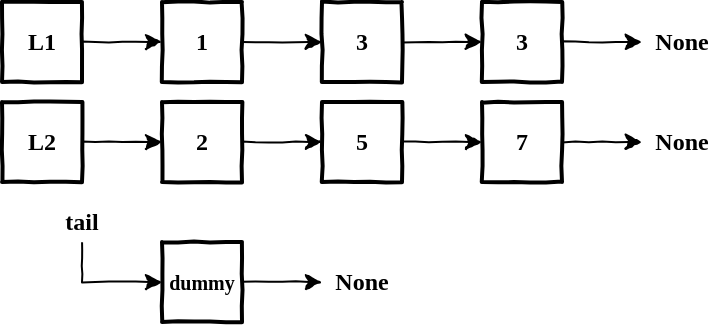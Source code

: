 <mxfile version="12.0.2" type="github" pages="1"><diagram id="EcP9DcWtl1fWHx07Um3-" name="Page-1"><mxGraphModel dx="481" dy="297" grid="1" gridSize="10" guides="1" tooltips="1" connect="1" arrows="1" fold="1" page="1" pageScale="1" pageWidth="850" pageHeight="1100" math="0" shadow="0"><root><mxCell id="0"/><mxCell id="1" parent="0"/><mxCell id="IUPr6BPMt6sLGLVUetB7-13" value="" style="edgeStyle=orthogonalEdgeStyle;rounded=0;orthogonalLoop=1;jettySize=auto;html=1;comic=1;" edge="1" parent="1" source="IUPr6BPMt6sLGLVUetB7-3" target="IUPr6BPMt6sLGLVUetB7-12"><mxGeometry relative="1" as="geometry"/></mxCell><mxCell id="IUPr6BPMt6sLGLVUetB7-3" value="L1" style="html=1;whiteSpace=wrap;comic=1;strokeWidth=2;fontFamily=Comic Sans MS;fontStyle=1;" vertex="1" parent="1"><mxGeometry x="40" y="120" width="40" height="40" as="geometry"/></mxCell><mxCell id="IUPr6BPMt6sLGLVUetB7-15" value="" style="edgeStyle=orthogonalEdgeStyle;rounded=0;orthogonalLoop=1;jettySize=auto;html=1;comic=1;" edge="1" parent="1" source="IUPr6BPMt6sLGLVUetB7-12" target="IUPr6BPMt6sLGLVUetB7-14"><mxGeometry relative="1" as="geometry"/></mxCell><mxCell id="IUPr6BPMt6sLGLVUetB7-12" value="1" style="html=1;whiteSpace=wrap;comic=1;strokeWidth=2;fontFamily=Comic Sans MS;fontStyle=1;" vertex="1" parent="1"><mxGeometry x="120" y="120" width="40" height="40" as="geometry"/></mxCell><mxCell id="IUPr6BPMt6sLGLVUetB7-24" value="" style="edgeStyle=orthogonalEdgeStyle;rounded=0;orthogonalLoop=1;jettySize=auto;html=1;comic=1;" edge="1" parent="1" source="IUPr6BPMt6sLGLVUetB7-14" target="IUPr6BPMt6sLGLVUetB7-23"><mxGeometry relative="1" as="geometry"/></mxCell><mxCell id="IUPr6BPMt6sLGLVUetB7-14" value="3" style="html=1;whiteSpace=wrap;comic=1;strokeWidth=2;fontFamily=Comic Sans MS;fontStyle=1;" vertex="1" parent="1"><mxGeometry x="200" y="120" width="40" height="40" as="geometry"/></mxCell><mxCell id="IUPr6BPMt6sLGLVUetB7-31" value="" style="edgeStyle=orthogonalEdgeStyle;rounded=0;comic=1;orthogonalLoop=1;jettySize=auto;html=1;" edge="1" parent="1" source="IUPr6BPMt6sLGLVUetB7-23" target="IUPr6BPMt6sLGLVUetB7-30"><mxGeometry relative="1" as="geometry"/></mxCell><mxCell id="IUPr6BPMt6sLGLVUetB7-23" value="3" style="html=1;whiteSpace=wrap;comic=1;strokeWidth=2;fontFamily=Comic Sans MS;fontStyle=1;" vertex="1" parent="1"><mxGeometry x="280" y="120" width="40" height="40" as="geometry"/></mxCell><mxCell id="IUPr6BPMt6sLGLVUetB7-30" value="None" style="html=1;whiteSpace=wrap;comic=1;strokeWidth=2;fontFamily=Comic Sans MS;fontStyle=1;strokeColor=none;" vertex="1" parent="1"><mxGeometry x="360" y="120" width="40" height="40" as="geometry"/></mxCell><mxCell id="IUPr6BPMt6sLGLVUetB7-18" value="" style="edgeStyle=orthogonalEdgeStyle;rounded=0;orthogonalLoop=1;jettySize=auto;html=1;comic=1;" edge="1" parent="1" source="IUPr6BPMt6sLGLVUetB7-16" target="IUPr6BPMt6sLGLVUetB7-17"><mxGeometry relative="1" as="geometry"/></mxCell><mxCell id="IUPr6BPMt6sLGLVUetB7-16" value="L2" style="html=1;whiteSpace=wrap;comic=1;strokeWidth=2;fontFamily=Comic Sans MS;fontStyle=1;" vertex="1" parent="1"><mxGeometry x="40" y="170" width="40" height="40" as="geometry"/></mxCell><mxCell id="IUPr6BPMt6sLGLVUetB7-20" value="" style="edgeStyle=orthogonalEdgeStyle;rounded=0;orthogonalLoop=1;jettySize=auto;html=1;comic=1;" edge="1" parent="1" source="IUPr6BPMt6sLGLVUetB7-17" target="IUPr6BPMt6sLGLVUetB7-19"><mxGeometry relative="1" as="geometry"/></mxCell><mxCell id="IUPr6BPMt6sLGLVUetB7-17" value="2" style="html=1;whiteSpace=wrap;comic=1;strokeWidth=2;fontFamily=Comic Sans MS;fontStyle=1;" vertex="1" parent="1"><mxGeometry x="120" y="170" width="40" height="40" as="geometry"/></mxCell><mxCell id="IUPr6BPMt6sLGLVUetB7-22" value="" style="edgeStyle=orthogonalEdgeStyle;rounded=0;orthogonalLoop=1;jettySize=auto;html=1;comic=1;" edge="1" parent="1" source="IUPr6BPMt6sLGLVUetB7-19" target="IUPr6BPMt6sLGLVUetB7-21"><mxGeometry relative="1" as="geometry"/></mxCell><mxCell id="IUPr6BPMt6sLGLVUetB7-19" value="5" style="html=1;whiteSpace=wrap;comic=1;strokeWidth=2;fontFamily=Comic Sans MS;fontStyle=1;" vertex="1" parent="1"><mxGeometry x="200" y="170" width="40" height="40" as="geometry"/></mxCell><mxCell id="IUPr6BPMt6sLGLVUetB7-29" value="" style="edgeStyle=orthogonalEdgeStyle;rounded=0;comic=1;orthogonalLoop=1;jettySize=auto;html=1;" edge="1" parent="1" source="IUPr6BPMt6sLGLVUetB7-21" target="IUPr6BPMt6sLGLVUetB7-28"><mxGeometry relative="1" as="geometry"/></mxCell><mxCell id="IUPr6BPMt6sLGLVUetB7-21" value="7" style="html=1;whiteSpace=wrap;comic=1;strokeWidth=2;fontFamily=Comic Sans MS;fontStyle=1;" vertex="1" parent="1"><mxGeometry x="280" y="170" width="40" height="40" as="geometry"/></mxCell><mxCell id="IUPr6BPMt6sLGLVUetB7-28" value="None" style="html=1;whiteSpace=wrap;comic=1;strokeWidth=2;fontFamily=Comic Sans MS;fontStyle=1;rounded=0;glass=0;shadow=0;strokeColor=none;" vertex="1" parent="1"><mxGeometry x="360" y="170" width="40" height="40" as="geometry"/></mxCell><mxCell id="IUPr6BPMt6sLGLVUetB7-46" style="edgeStyle=orthogonalEdgeStyle;rounded=0;comic=1;orthogonalLoop=1;jettySize=auto;html=1;entryX=0;entryY=0.5;entryDx=0;entryDy=0;fontFamily=Verdana;" edge="1" parent="1" source="IUPr6BPMt6sLGLVUetB7-32" target="IUPr6BPMt6sLGLVUetB7-45"><mxGeometry relative="1" as="geometry"/></mxCell><mxCell id="IUPr6BPMt6sLGLVUetB7-32" value="&lt;font style=&quot;font-size: 10px&quot;&gt;dummy&lt;/font&gt;" style="html=1;whiteSpace=wrap;comic=1;strokeWidth=2;fontFamily=Comic Sans MS;fontStyle=1;" vertex="1" parent="1"><mxGeometry x="120" y="240" width="40" height="40" as="geometry"/></mxCell><mxCell id="IUPr6BPMt6sLGLVUetB7-42" style="edgeStyle=orthogonalEdgeStyle;rounded=0;comic=1;orthogonalLoop=1;jettySize=auto;html=1;exitX=0.5;exitY=1;exitDx=0;exitDy=0;entryX=0;entryY=0.5;entryDx=0;entryDy=0;fontFamily=Verdana;" edge="1" parent="1" source="IUPr6BPMt6sLGLVUetB7-36" target="IUPr6BPMt6sLGLVUetB7-32"><mxGeometry relative="1" as="geometry"/></mxCell><mxCell id="IUPr6BPMt6sLGLVUetB7-36" value="tail" style="html=1;whiteSpace=wrap;comic=1;strokeWidth=2;fontFamily=Comic Sans MS;fontStyle=1;strokeColor=none;" vertex="1" parent="1"><mxGeometry x="60" y="220" width="40" height="20" as="geometry"/></mxCell><mxCell id="IUPr6BPMt6sLGLVUetB7-45" value="None" style="html=1;whiteSpace=wrap;comic=1;strokeWidth=2;fontFamily=Comic Sans MS;fontStyle=1;rounded=0;glass=0;shadow=0;strokeColor=none;" vertex="1" parent="1"><mxGeometry x="200" y="240" width="40" height="40" as="geometry"/></mxCell></root></mxGraphModel></diagram></mxfile>